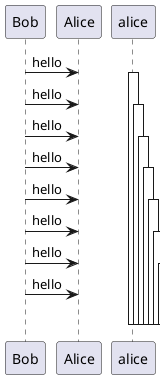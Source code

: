 {
  "sha1": "87keyvxa2rj6o22lt3y1fmx5iefh7wn",
  "insertion": {
    "when": "2024-05-30T20:48:21.362Z",
    "user": "plantuml@gmail.com"
  }
}
@startuml
Bob -> Alice[[{test data test data test data test data  \ntest data test data test data test data \ntest data test data test data test data \ntest data test data test data test data \ntest data test data test data test data \ntest data test data test data test data}]] : hello
activate alice
Bob -> Alice[[{test data test data test data test data  \ntest data test data test data test data \ntest data test data test data test data \ntest data test data test data test data \ntest data test data test data test data \ntest data test data test data test data}]] : hello
activate alice
Bob -> Alice[[{test data test data test data test data  \ntest data test data test data test data \ntest data test data test data test data \ntest data test data test data test data \ntest data test data test data test data \ntest data test data test data test data}]] : hello
activate alice
Bob -> Alice[[{test data test data test data test data  \ntest data test data test data test data \ntest data test data test data test data \ntest data test data test data test data \ntest data test data test data test data \ntest data test data test data test data}]] : hello
activate alice
Bob -> Alice[[{test data test data test data test data  \ntest data test data test data test data \ntest data test data test data test data \ntest data test data test data test data \ntest data test data test data test data \ntest data test data test data test data}]] : hello
activate alice
Bob -> Alice[[{test data test data test data test data  \ntest data test data test data test data \ntest data test data test data test data \ntest data test data test data test data \ntest data test data test data test data \ntest data test data test data test data}]] : hello
activate alice
Bob -> Alice[[{test data test data test data test data  \ntest data test data test data test data \ntest data test data test data test data \ntest data test data test data test data \ntest data test data test data test data \ntest data test data test data test data}]] : hello
activate alice
Bob -> Alice[[{test data test data test data test data  \ntest data test data test data test data \ntest data test data test data test data \ntest data test data test data test data \ntest data test data test data test data \ntest data test data test data test data}]] : hello
activate alice
deactivate alice
deactivate alice
deactivate alice
deactivate alice
deactivate alice
deactivate alice
deactivate alice
deactivate alice
@enduml
